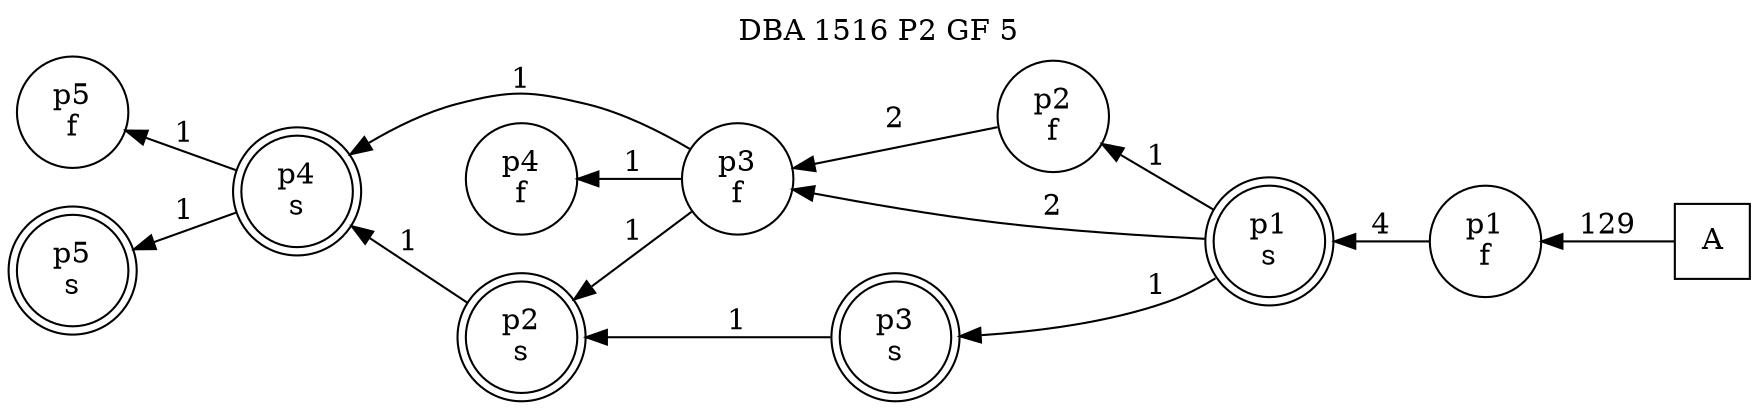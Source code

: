 digraph DBA_1516_P2_GF_5_GOOD {
labelloc="tl"
label= " DBA 1516 P2 GF 5 "
rankdir="RL";
"A" [shape="square" label="A"]
"p1_f" [shape="circle" label="p1
f"]
"p1_s" [shape="doublecircle" label="p1
s"]
"p2_f" [shape="circle" label="p2
f"]
"p3_f" [shape="circle" label="p3
f"]
"p4_f" [shape="circle" label="p4
f"]
"p2_s" [shape="doublecircle" label="p2
s"]
"p4_s" [shape="doublecircle" label="p4
s"]
"p5_f" [shape="circle" label="p5
f"]
"p3_s" [shape="doublecircle" label="p3
s"]
"p5_s" [shape="doublecircle" label="p5
s"]
"A" -> "p1_f" [ label=129]
"p1_f" -> "p1_s" [ label=4]
"p1_s" -> "p2_f" [ label=1]
"p1_s" -> "p3_f" [ label=2]
"p1_s" -> "p3_s" [ label=1]
"p2_f" -> "p3_f" [ label=2]
"p3_f" -> "p4_f" [ label=1]
"p3_f" -> "p2_s" [ label=1]
"p3_f" -> "p4_s" [ label=1]
"p2_s" -> "p4_s" [ label=1]
"p4_s" -> "p5_f" [ label=1]
"p4_s" -> "p5_s" [ label=1]
"p3_s" -> "p2_s" [ label=1]
}
